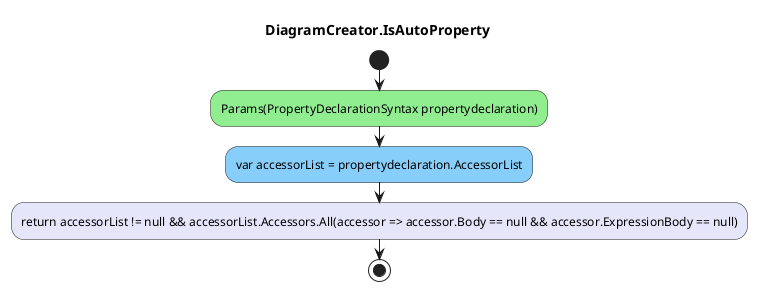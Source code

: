 @startuml DiagramCreator.IsAutoProperty
title DiagramCreator.IsAutoProperty
start
#LightGreen:Params(PropertyDeclarationSyntax propertydeclaration);
#LightSkyBlue:var accessorList = propertydeclaration.AccessorList;
#Lavender:return accessorList != null && accessorList.Accessors.All(accessor => accessor.Body == null && accessor.ExpressionBody == null);
stop
@enduml
